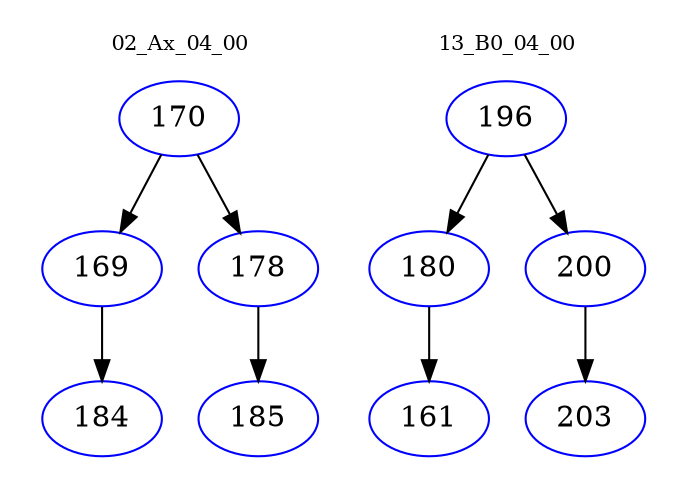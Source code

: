 digraph{
subgraph cluster_0 {
color = white
label = "02_Ax_04_00";
fontsize=10;
T0_170 [label="170", color="blue"]
T0_170 -> T0_169 [color="black"]
T0_169 [label="169", color="blue"]
T0_169 -> T0_184 [color="black"]
T0_184 [label="184", color="blue"]
T0_170 -> T0_178 [color="black"]
T0_178 [label="178", color="blue"]
T0_178 -> T0_185 [color="black"]
T0_185 [label="185", color="blue"]
}
subgraph cluster_1 {
color = white
label = "13_B0_04_00";
fontsize=10;
T1_196 [label="196", color="blue"]
T1_196 -> T1_180 [color="black"]
T1_180 [label="180", color="blue"]
T1_180 -> T1_161 [color="black"]
T1_161 [label="161", color="blue"]
T1_196 -> T1_200 [color="black"]
T1_200 [label="200", color="blue"]
T1_200 -> T1_203 [color="black"]
T1_203 [label="203", color="blue"]
}
}
